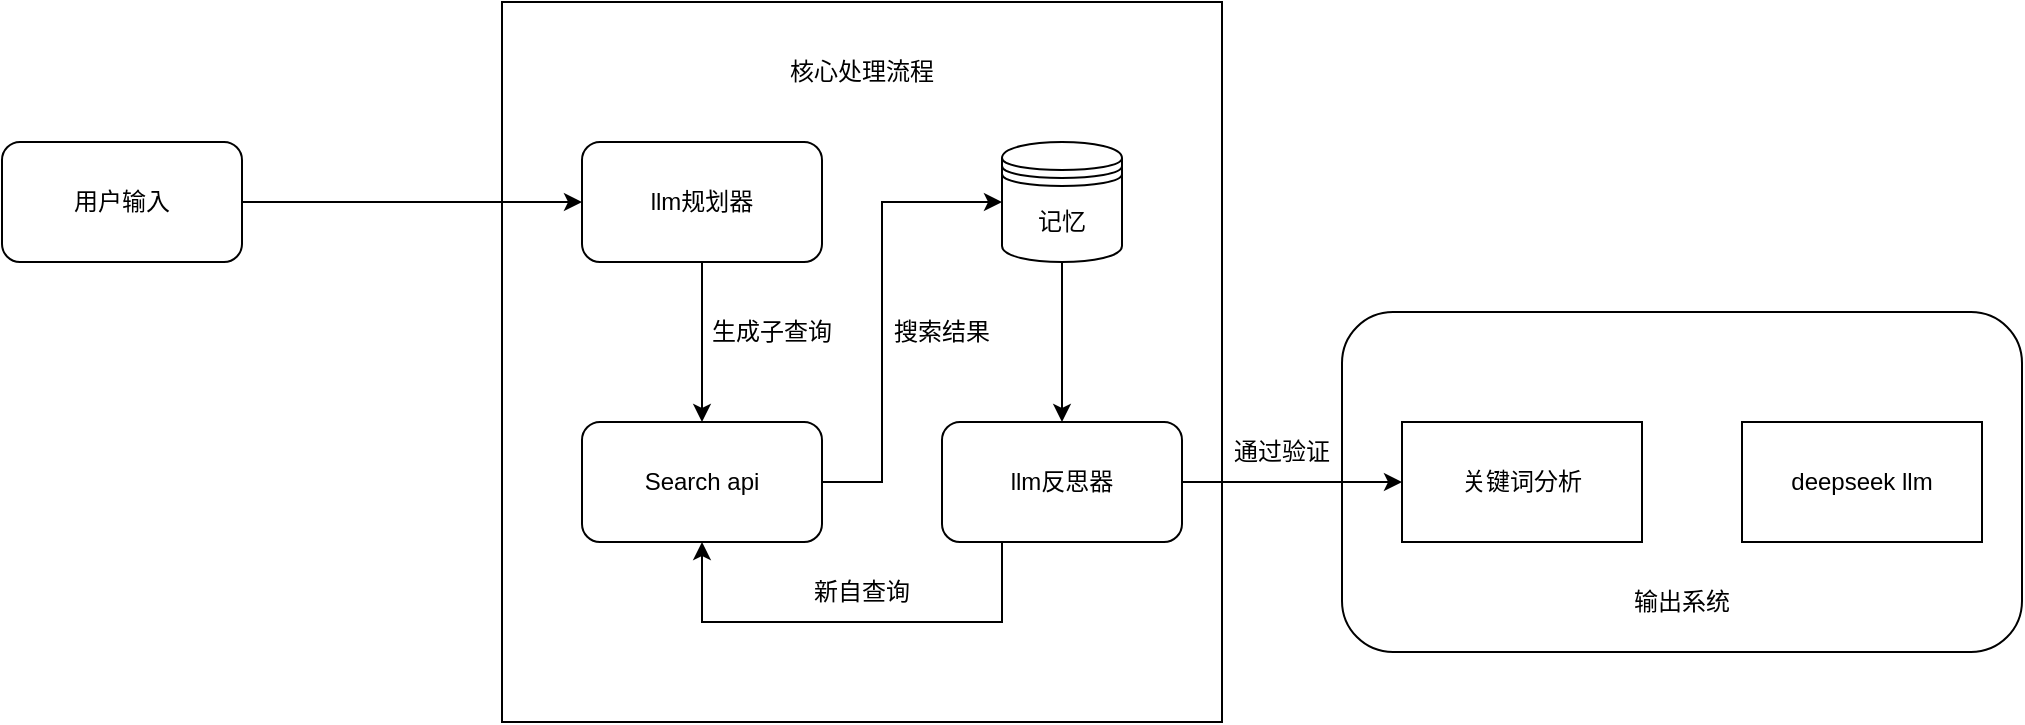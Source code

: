 <mxfile version="27.0.5">
  <diagram name="第 1 页" id="sZkzC-RaI1KTqRJC5K8J">
    <mxGraphModel dx="2010" dy="915" grid="1" gridSize="10" guides="1" tooltips="1" connect="1" arrows="1" fold="1" page="1" pageScale="1" pageWidth="827" pageHeight="1169" math="0" shadow="0">
      <root>
        <mxCell id="0" />
        <mxCell id="1" parent="0" />
        <mxCell id="x3vqhAVL7Uxqj5dNkXkB-15" value="" style="rounded=1;whiteSpace=wrap;html=1;" vertex="1" parent="1">
          <mxGeometry x="540" y="365" width="340" height="170" as="geometry" />
        </mxCell>
        <mxCell id="x3vqhAVL7Uxqj5dNkXkB-2" value="" style="whiteSpace=wrap;html=1;aspect=fixed;" vertex="1" parent="1">
          <mxGeometry x="120" y="210" width="360" height="360" as="geometry" />
        </mxCell>
        <mxCell id="x3vqhAVL7Uxqj5dNkXkB-1" value="用户输入" style="rounded=1;whiteSpace=wrap;html=1;" vertex="1" parent="1">
          <mxGeometry x="-130" y="280" width="120" height="60" as="geometry" />
        </mxCell>
        <mxCell id="x3vqhAVL7Uxqj5dNkXkB-3" value="llm规划器" style="rounded=1;whiteSpace=wrap;html=1;" vertex="1" parent="1">
          <mxGeometry x="160" y="280" width="120" height="60" as="geometry" />
        </mxCell>
        <mxCell id="x3vqhAVL7Uxqj5dNkXkB-4" value="Search api" style="rounded=1;whiteSpace=wrap;html=1;" vertex="1" parent="1">
          <mxGeometry x="160" y="420" width="120" height="60" as="geometry" />
        </mxCell>
        <mxCell id="x3vqhAVL7Uxqj5dNkXkB-5" value="记忆" style="shape=datastore;whiteSpace=wrap;html=1;" vertex="1" parent="1">
          <mxGeometry x="370" y="280" width="60" height="60" as="geometry" />
        </mxCell>
        <mxCell id="x3vqhAVL7Uxqj5dNkXkB-6" value="llm反思器" style="rounded=1;whiteSpace=wrap;html=1;" vertex="1" parent="1">
          <mxGeometry x="340" y="420" width="120" height="60" as="geometry" />
        </mxCell>
        <mxCell id="x3vqhAVL7Uxqj5dNkXkB-8" value="" style="endArrow=classic;html=1;rounded=0;exitX=0.5;exitY=1;exitDx=0;exitDy=0;entryX=0.5;entryY=0;entryDx=0;entryDy=0;" edge="1" parent="1" source="x3vqhAVL7Uxqj5dNkXkB-3" target="x3vqhAVL7Uxqj5dNkXkB-4">
          <mxGeometry width="50" height="50" relative="1" as="geometry">
            <mxPoint x="250" y="400" as="sourcePoint" />
            <mxPoint x="300" y="350" as="targetPoint" />
          </mxGeometry>
        </mxCell>
        <mxCell id="x3vqhAVL7Uxqj5dNkXkB-9" value="生成子查询" style="text;html=1;align=center;verticalAlign=middle;whiteSpace=wrap;rounded=0;" vertex="1" parent="1">
          <mxGeometry x="220" y="360" width="70" height="30" as="geometry" />
        </mxCell>
        <mxCell id="x3vqhAVL7Uxqj5dNkXkB-10" value="" style="endArrow=classic;html=1;rounded=0;exitX=1;exitY=0.5;exitDx=0;exitDy=0;entryX=0;entryY=0.5;entryDx=0;entryDy=0;" edge="1" parent="1" source="x3vqhAVL7Uxqj5dNkXkB-4" target="x3vqhAVL7Uxqj5dNkXkB-5">
          <mxGeometry width="50" height="50" relative="1" as="geometry">
            <mxPoint x="580" y="380" as="sourcePoint" />
            <mxPoint x="630" y="330" as="targetPoint" />
            <Array as="points">
              <mxPoint x="310" y="450" />
              <mxPoint x="310" y="310" />
            </Array>
          </mxGeometry>
        </mxCell>
        <mxCell id="x3vqhAVL7Uxqj5dNkXkB-11" value="搜索结果" style="text;html=1;align=center;verticalAlign=middle;whiteSpace=wrap;rounded=0;" vertex="1" parent="1">
          <mxGeometry x="310" y="360" width="60" height="30" as="geometry" />
        </mxCell>
        <mxCell id="x3vqhAVL7Uxqj5dNkXkB-12" value="" style="endArrow=classic;html=1;rounded=0;exitX=0.5;exitY=1;exitDx=0;exitDy=0;entryX=0.5;entryY=0;entryDx=0;entryDy=0;" edge="1" parent="1" source="x3vqhAVL7Uxqj5dNkXkB-5" target="x3vqhAVL7Uxqj5dNkXkB-6">
          <mxGeometry width="50" height="50" relative="1" as="geometry">
            <mxPoint x="560" y="410" as="sourcePoint" />
            <mxPoint x="610" y="360" as="targetPoint" />
          </mxGeometry>
        </mxCell>
        <mxCell id="x3vqhAVL7Uxqj5dNkXkB-13" value="" style="endArrow=classic;html=1;rounded=0;exitX=0.25;exitY=1;exitDx=0;exitDy=0;entryX=0.5;entryY=1;entryDx=0;entryDy=0;" edge="1" parent="1" source="x3vqhAVL7Uxqj5dNkXkB-6" target="x3vqhAVL7Uxqj5dNkXkB-4">
          <mxGeometry width="50" height="50" relative="1" as="geometry">
            <mxPoint x="390" y="550" as="sourcePoint" />
            <mxPoint x="440" y="500" as="targetPoint" />
            <Array as="points">
              <mxPoint x="370" y="520" />
              <mxPoint x="220" y="520" />
            </Array>
          </mxGeometry>
        </mxCell>
        <mxCell id="x3vqhAVL7Uxqj5dNkXkB-14" value="新自查询" style="text;html=1;align=center;verticalAlign=middle;whiteSpace=wrap;rounded=0;" vertex="1" parent="1">
          <mxGeometry x="270" y="490" width="60" height="30" as="geometry" />
        </mxCell>
        <mxCell id="x3vqhAVL7Uxqj5dNkXkB-17" value="" style="endArrow=classic;html=1;rounded=0;exitX=1;exitY=0.5;exitDx=0;exitDy=0;entryX=0;entryY=0.5;entryDx=0;entryDy=0;" edge="1" parent="1" source="x3vqhAVL7Uxqj5dNkXkB-1" target="x3vqhAVL7Uxqj5dNkXkB-3">
          <mxGeometry width="50" height="50" relative="1" as="geometry">
            <mxPoint x="20" y="410" as="sourcePoint" />
            <mxPoint x="70" y="360" as="targetPoint" />
          </mxGeometry>
        </mxCell>
        <mxCell id="x3vqhAVL7Uxqj5dNkXkB-18" value="关键词分析" style="rounded=0;whiteSpace=wrap;html=1;" vertex="1" parent="1">
          <mxGeometry x="570" y="420" width="120" height="60" as="geometry" />
        </mxCell>
        <mxCell id="x3vqhAVL7Uxqj5dNkXkB-19" value="deepseek llm" style="rounded=0;whiteSpace=wrap;html=1;" vertex="1" parent="1">
          <mxGeometry x="740" y="420" width="120" height="60" as="geometry" />
        </mxCell>
        <mxCell id="x3vqhAVL7Uxqj5dNkXkB-20" value="核心处理流程" style="text;html=1;align=center;verticalAlign=middle;whiteSpace=wrap;rounded=0;" vertex="1" parent="1">
          <mxGeometry x="240" y="230" width="120" height="30" as="geometry" />
        </mxCell>
        <mxCell id="x3vqhAVL7Uxqj5dNkXkB-21" value="输出系统" style="text;html=1;align=center;verticalAlign=middle;whiteSpace=wrap;rounded=0;" vertex="1" parent="1">
          <mxGeometry x="650" y="495" width="120" height="30" as="geometry" />
        </mxCell>
        <mxCell id="x3vqhAVL7Uxqj5dNkXkB-22" value="" style="endArrow=classic;html=1;rounded=0;exitX=1;exitY=0.5;exitDx=0;exitDy=0;entryX=0;entryY=0.5;entryDx=0;entryDy=0;" edge="1" parent="1" source="x3vqhAVL7Uxqj5dNkXkB-6" target="x3vqhAVL7Uxqj5dNkXkB-18">
          <mxGeometry width="50" height="50" relative="1" as="geometry">
            <mxPoint x="560" y="660" as="sourcePoint" />
            <mxPoint x="610" y="610" as="targetPoint" />
          </mxGeometry>
        </mxCell>
        <mxCell id="x3vqhAVL7Uxqj5dNkXkB-23" value="通过验证" style="text;html=1;align=center;verticalAlign=middle;whiteSpace=wrap;rounded=0;" vertex="1" parent="1">
          <mxGeometry x="480" y="420" width="60" height="30" as="geometry" />
        </mxCell>
      </root>
    </mxGraphModel>
  </diagram>
</mxfile>
